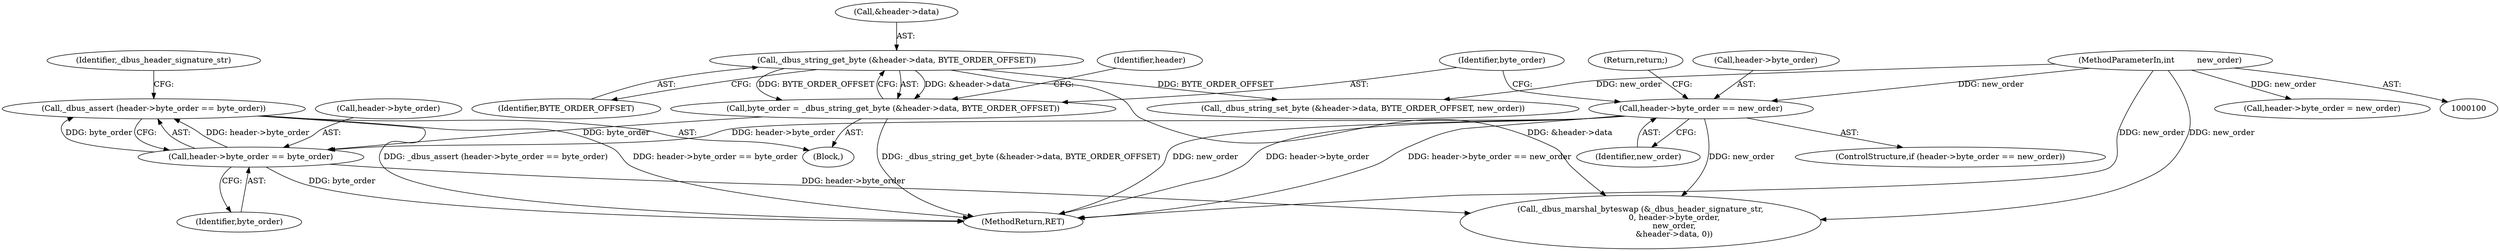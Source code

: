 digraph "0_dbus_c3223ba6c401ba81df1305851312a47c485e6cd7@API" {
"1000120" [label="(Call,_dbus_assert (header->byte_order == byte_order))"];
"1000121" [label="(Call,header->byte_order == byte_order)"];
"1000106" [label="(Call,header->byte_order == new_order)"];
"1000102" [label="(MethodParameterIn,int         new_order)"];
"1000112" [label="(Call,byte_order = _dbus_string_get_byte (&header->data, BYTE_ORDER_OFFSET))"];
"1000114" [label="(Call,_dbus_string_get_byte (&header->data, BYTE_ORDER_OFFSET))"];
"1000139" [label="(Call,_dbus_string_set_byte (&header->data, BYTE_ORDER_OFFSET, new_order))"];
"1000126" [label="(Call,_dbus_marshal_byteswap (&_dbus_header_signature_str,\n                           0, header->byte_order,\n                           new_order,\n                           &header->data, 0))"];
"1000128" [label="(Identifier,_dbus_header_signature_str)"];
"1000122" [label="(Call,header->byte_order)"];
"1000151" [label="(MethodReturn,RET)"];
"1000111" [label="(Return,return;)"];
"1000110" [label="(Identifier,new_order)"];
"1000113" [label="(Identifier,byte_order)"];
"1000120" [label="(Call,_dbus_assert (header->byte_order == byte_order))"];
"1000119" [label="(Identifier,BYTE_ORDER_OFFSET)"];
"1000146" [label="(Call,header->byte_order = new_order)"];
"1000107" [label="(Call,header->byte_order)"];
"1000125" [label="(Identifier,byte_order)"];
"1000112" [label="(Call,byte_order = _dbus_string_get_byte (&header->data, BYTE_ORDER_OFFSET))"];
"1000103" [label="(Block,)"];
"1000106" [label="(Call,header->byte_order == new_order)"];
"1000102" [label="(MethodParameterIn,int         new_order)"];
"1000115" [label="(Call,&header->data)"];
"1000114" [label="(Call,_dbus_string_get_byte (&header->data, BYTE_ORDER_OFFSET))"];
"1000105" [label="(ControlStructure,if (header->byte_order == new_order))"];
"1000121" [label="(Call,header->byte_order == byte_order)"];
"1000123" [label="(Identifier,header)"];
"1000120" -> "1000103"  [label="AST: "];
"1000120" -> "1000121"  [label="CFG: "];
"1000121" -> "1000120"  [label="AST: "];
"1000128" -> "1000120"  [label="CFG: "];
"1000120" -> "1000151"  [label="DDG: header->byte_order == byte_order"];
"1000120" -> "1000151"  [label="DDG: _dbus_assert (header->byte_order == byte_order)"];
"1000121" -> "1000120"  [label="DDG: header->byte_order"];
"1000121" -> "1000120"  [label="DDG: byte_order"];
"1000121" -> "1000125"  [label="CFG: "];
"1000122" -> "1000121"  [label="AST: "];
"1000125" -> "1000121"  [label="AST: "];
"1000121" -> "1000151"  [label="DDG: byte_order"];
"1000106" -> "1000121"  [label="DDG: header->byte_order"];
"1000112" -> "1000121"  [label="DDG: byte_order"];
"1000121" -> "1000126"  [label="DDG: header->byte_order"];
"1000106" -> "1000105"  [label="AST: "];
"1000106" -> "1000110"  [label="CFG: "];
"1000107" -> "1000106"  [label="AST: "];
"1000110" -> "1000106"  [label="AST: "];
"1000111" -> "1000106"  [label="CFG: "];
"1000113" -> "1000106"  [label="CFG: "];
"1000106" -> "1000151"  [label="DDG: header->byte_order"];
"1000106" -> "1000151"  [label="DDG: header->byte_order == new_order"];
"1000106" -> "1000151"  [label="DDG: new_order"];
"1000102" -> "1000106"  [label="DDG: new_order"];
"1000106" -> "1000126"  [label="DDG: new_order"];
"1000102" -> "1000100"  [label="AST: "];
"1000102" -> "1000151"  [label="DDG: new_order"];
"1000102" -> "1000126"  [label="DDG: new_order"];
"1000102" -> "1000139"  [label="DDG: new_order"];
"1000102" -> "1000146"  [label="DDG: new_order"];
"1000112" -> "1000103"  [label="AST: "];
"1000112" -> "1000114"  [label="CFG: "];
"1000113" -> "1000112"  [label="AST: "];
"1000114" -> "1000112"  [label="AST: "];
"1000123" -> "1000112"  [label="CFG: "];
"1000112" -> "1000151"  [label="DDG: _dbus_string_get_byte (&header->data, BYTE_ORDER_OFFSET)"];
"1000114" -> "1000112"  [label="DDG: &header->data"];
"1000114" -> "1000112"  [label="DDG: BYTE_ORDER_OFFSET"];
"1000114" -> "1000119"  [label="CFG: "];
"1000115" -> "1000114"  [label="AST: "];
"1000119" -> "1000114"  [label="AST: "];
"1000114" -> "1000126"  [label="DDG: &header->data"];
"1000114" -> "1000139"  [label="DDG: BYTE_ORDER_OFFSET"];
}
